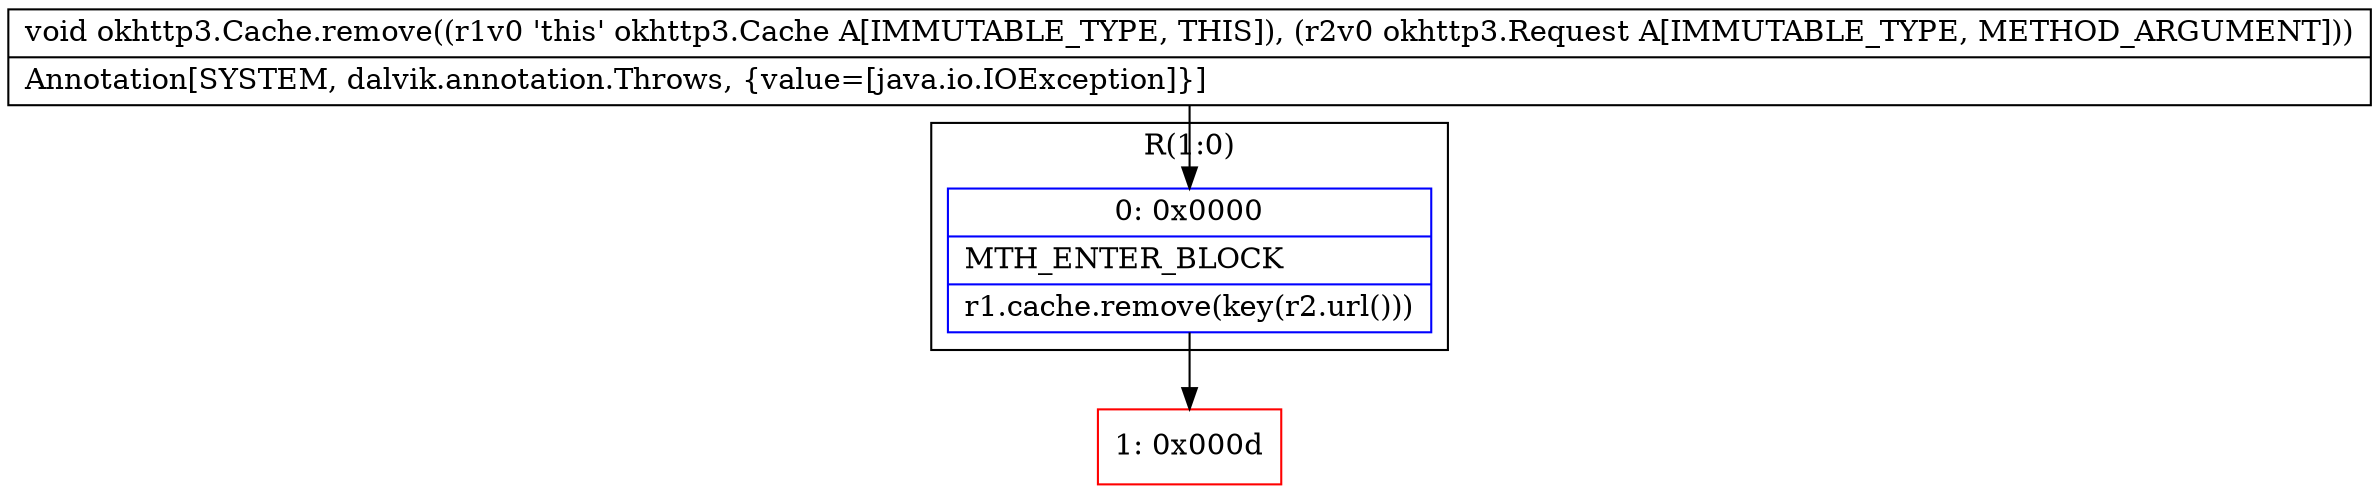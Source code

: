 digraph "CFG forokhttp3.Cache.remove(Lokhttp3\/Request;)V" {
subgraph cluster_Region_751940407 {
label = "R(1:0)";
node [shape=record,color=blue];
Node_0 [shape=record,label="{0\:\ 0x0000|MTH_ENTER_BLOCK\l|r1.cache.remove(key(r2.url()))\l}"];
}
Node_1 [shape=record,color=red,label="{1\:\ 0x000d}"];
MethodNode[shape=record,label="{void okhttp3.Cache.remove((r1v0 'this' okhttp3.Cache A[IMMUTABLE_TYPE, THIS]), (r2v0 okhttp3.Request A[IMMUTABLE_TYPE, METHOD_ARGUMENT]))  | Annotation[SYSTEM, dalvik.annotation.Throws, \{value=[java.io.IOException]\}]\l}"];
MethodNode -> Node_0;
Node_0 -> Node_1;
}

